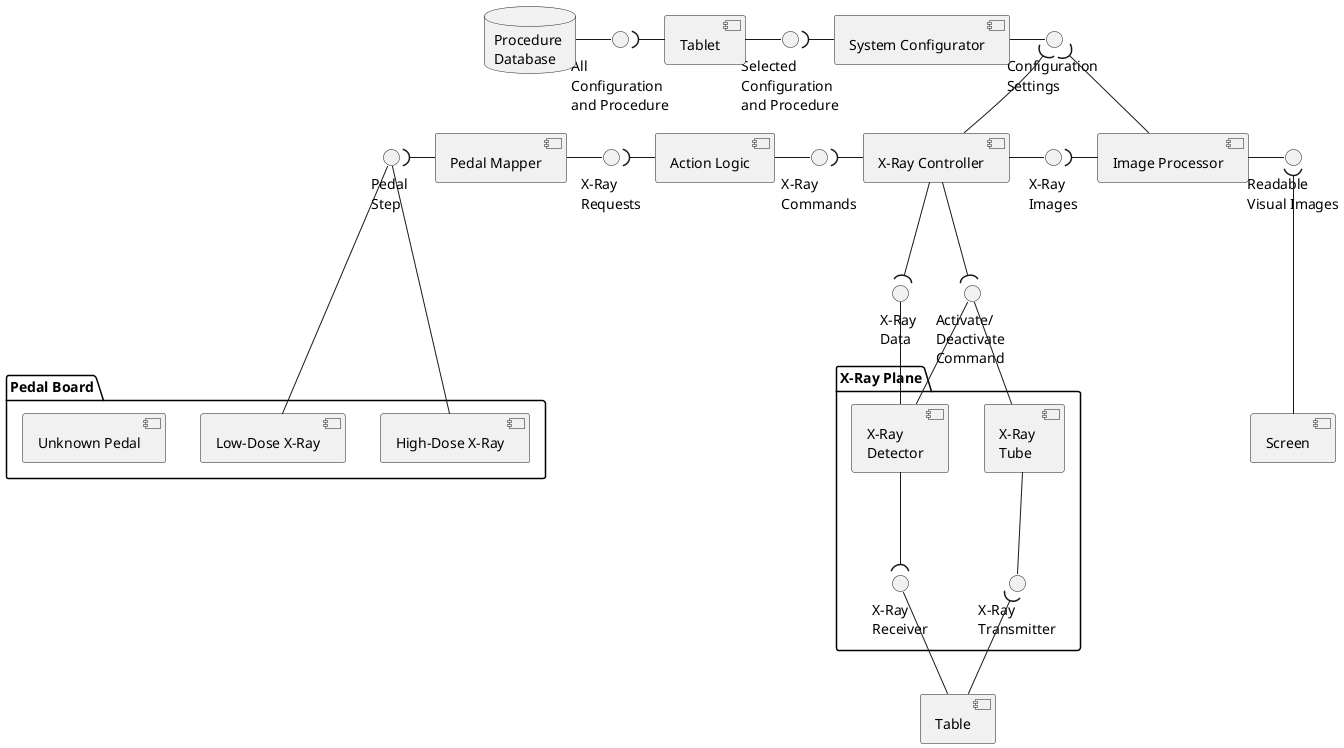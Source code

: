 @startuml component

' Create three components for Pedal
package "Pedal Board" {
component [Low-Dose X-Ray] as comp_pedal_low
component [High-Dose X-Ray] as comp_pedal_high
component [Unknown Pedal] as comp_pedal_unknown
}

interface "Pedal \nStep" as intf_pedal_step
component [Pedal Mapper] as comp_pedal_mapper
interface "X-Ray \nRequests" as intf_xray_req
component [Action Logic] as comp_act_log
interface "X-Ray \nCommands" as intf_xray_commands
component [X-Ray Controller] as comp_xray_control
interface "X-Ray \nImages" as intf_xray_img
component [Image Processor] as comp_image_proc
interface "Readable \nVisual Images" as intf_visual_images
component [Screen] as comp_screen
interface "Configuration \nSettings" as intf_config_set
component [System Configurator] as comp_sys_config
interface "Selected \nConfiguration \nand Procedure" as intf_sys_config_med_proc
component [Tablet] as comp_tablet
interface "All \nConfiguration \nand Procedure" as intf_sys_config_comp_set
database "Procedure \nDatabase" as data_proc_data

' Create two components for Pedal
package "X-Ray Plane" {
component [X-Ray \nTube] as comp_xray_tube
component [X-Ray \nDetector] as comp_xray_detector
interface "X-Ray \nTransmitter" as intf_xray_transmit
interface "X-Ray \nReceiver" as intf_xray_receive
}
component [Table] as comp_table

interface "Activate/\nDeactivate \nCommand" as intf_act_deact_comm
interface "X-Ray \nData" as intf_act_xray_info


' Part 1 - Design from Pedal to Screen
    comp_pedal_low -up-- intf_pedal_step
    comp_pedal_high -up-- intf_pedal_step
    intf_pedal_step )-right- comp_pedal_mapper

    comp_pedal_mapper -right- intf_xray_req
    intf_xray_req )-right- comp_act_log

    comp_act_log -right- intf_xray_commands
    intf_xray_commands )-right- comp_xray_control

    comp_xray_control -right- intf_xray_img
    intf_xray_img )-right- comp_image_proc

    comp_image_proc -right- intf_visual_images
    intf_visual_images )-down-- comp_screen

' Part 2 - Design from Database to Image Processor
    data_proc_data -right-- intf_sys_config_comp_set
    intf_sys_config_comp_set )-right- comp_tablet

    comp_tablet -right- intf_sys_config_med_proc
    intf_sys_config_med_proc )-right-- comp_sys_config

    comp_sys_config -right- intf_config_set
    intf_config_set )-down- comp_xray_control
    intf_config_set )-down- comp_image_proc

' Part 3 - Design from X-Ray Plane to X-Ray Controller
    comp_xray_tube -down- intf_xray_transmit
    intf_xray_transmit )-down- comp_table

    comp_table -up- intf_xray_receive
    intf_xray_receive )-up- comp_xray_detector

    comp_xray_detector -up- intf_act_xray_info
    intf_act_xray_info )-up- comp_xray_control

    comp_xray_tube -up- intf_act_deact_comm
    comp_xray_detector -left- intf_act_deact_comm
    intf_act_deact_comm )-up- comp_xray_control


@enduml
